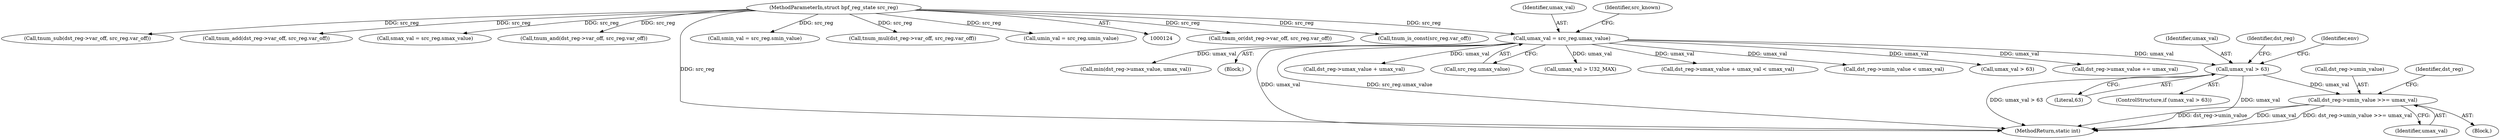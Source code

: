 digraph "0_linux_468f6eafa6c44cb2c5d8aad35e12f06c240a812a@pointer" {
"1000744" [label="(Call,dst_reg->umin_value >>= umax_val)"];
"1000704" [label="(Call,umax_val > 63)"];
"1000178" [label="(Call,umax_val = src_reg.umax_value)"];
"1000128" [label="(MethodParameterIn,struct bpf_reg_state src_reg)"];
"1000563" [label="(Call,tnum_or(dst_reg->var_off, src_reg.var_off))"];
"1000322" [label="(Call,dst_reg->umin_value < umax_val)"];
"1000185" [label="(Call,tnum_is_const(src_reg.var_off))"];
"1000706" [label="(Literal,63)"];
"1000354" [label="(Call,tnum_sub(dst_reg->var_off, src_reg.var_off))"];
"1000745" [label="(Call,dst_reg->umin_value)"];
"1000277" [label="(Call,tnum_add(dst_reg->var_off, src_reg.var_off))"];
"1000703" [label="(ControlStructure,if (umax_val > 63))"];
"1000179" [label="(Identifier,umax_val)"];
"1000705" [label="(Identifier,umax_val)"];
"1000636" [label="(Call,umax_val > 63)"];
"1000744" [label="(Call,dst_reg->umin_value >>= umax_val)"];
"1000178" [label="(Call,umax_val = src_reg.umax_value)"];
"1000717" [label="(Identifier,dst_reg)"];
"1000268" [label="(Call,dst_reg->umax_value += umax_val)"];
"1000180" [label="(Call,src_reg.umax_value)"];
"1000168" [label="(Call,smax_val = src_reg.smax_value)"];
"1000494" [label="(Call,min(dst_reg->umax_value, umax_val))"];
"1000751" [label="(Identifier,dst_reg)"];
"1000129" [label="(Block,)"];
"1000474" [label="(Call,tnum_and(dst_reg->var_off, src_reg.var_off))"];
"1000748" [label="(Identifier,umax_val)"];
"1000771" [label="(MethodReturn,static int)"];
"1000197" [label="(Block,)"];
"1000184" [label="(Identifier,src_known)"];
"1000244" [label="(Call,dst_reg->umax_value + umax_val)"];
"1000163" [label="(Call,smin_val = src_reg.smin_value)"];
"1000392" [label="(Call,umax_val > U32_MAX)"];
"1000704" [label="(Call,umax_val > 63)"];
"1000709" [label="(Identifier,env)"];
"1000243" [label="(Call,dst_reg->umax_value + umax_val < umax_val)"];
"1000367" [label="(Call,tnum_mul(dst_reg->var_off, src_reg.var_off))"];
"1000173" [label="(Call,umin_val = src_reg.umin_value)"];
"1000128" [label="(MethodParameterIn,struct bpf_reg_state src_reg)"];
"1000744" -> "1000197"  [label="AST: "];
"1000744" -> "1000748"  [label="CFG: "];
"1000745" -> "1000744"  [label="AST: "];
"1000748" -> "1000744"  [label="AST: "];
"1000751" -> "1000744"  [label="CFG: "];
"1000744" -> "1000771"  [label="DDG: umax_val"];
"1000744" -> "1000771"  [label="DDG: dst_reg->umin_value >>= umax_val"];
"1000744" -> "1000771"  [label="DDG: dst_reg->umin_value"];
"1000704" -> "1000744"  [label="DDG: umax_val"];
"1000704" -> "1000703"  [label="AST: "];
"1000704" -> "1000706"  [label="CFG: "];
"1000705" -> "1000704"  [label="AST: "];
"1000706" -> "1000704"  [label="AST: "];
"1000709" -> "1000704"  [label="CFG: "];
"1000717" -> "1000704"  [label="CFG: "];
"1000704" -> "1000771"  [label="DDG: umax_val"];
"1000704" -> "1000771"  [label="DDG: umax_val > 63"];
"1000178" -> "1000704"  [label="DDG: umax_val"];
"1000178" -> "1000129"  [label="AST: "];
"1000178" -> "1000180"  [label="CFG: "];
"1000179" -> "1000178"  [label="AST: "];
"1000180" -> "1000178"  [label="AST: "];
"1000184" -> "1000178"  [label="CFG: "];
"1000178" -> "1000771"  [label="DDG: umax_val"];
"1000178" -> "1000771"  [label="DDG: src_reg.umax_value"];
"1000128" -> "1000178"  [label="DDG: src_reg"];
"1000178" -> "1000243"  [label="DDG: umax_val"];
"1000178" -> "1000244"  [label="DDG: umax_val"];
"1000178" -> "1000268"  [label="DDG: umax_val"];
"1000178" -> "1000322"  [label="DDG: umax_val"];
"1000178" -> "1000392"  [label="DDG: umax_val"];
"1000178" -> "1000494"  [label="DDG: umax_val"];
"1000178" -> "1000636"  [label="DDG: umax_val"];
"1000128" -> "1000124"  [label="AST: "];
"1000128" -> "1000771"  [label="DDG: src_reg"];
"1000128" -> "1000163"  [label="DDG: src_reg"];
"1000128" -> "1000168"  [label="DDG: src_reg"];
"1000128" -> "1000173"  [label="DDG: src_reg"];
"1000128" -> "1000185"  [label="DDG: src_reg"];
"1000128" -> "1000277"  [label="DDG: src_reg"];
"1000128" -> "1000354"  [label="DDG: src_reg"];
"1000128" -> "1000367"  [label="DDG: src_reg"];
"1000128" -> "1000474"  [label="DDG: src_reg"];
"1000128" -> "1000563"  [label="DDG: src_reg"];
}
